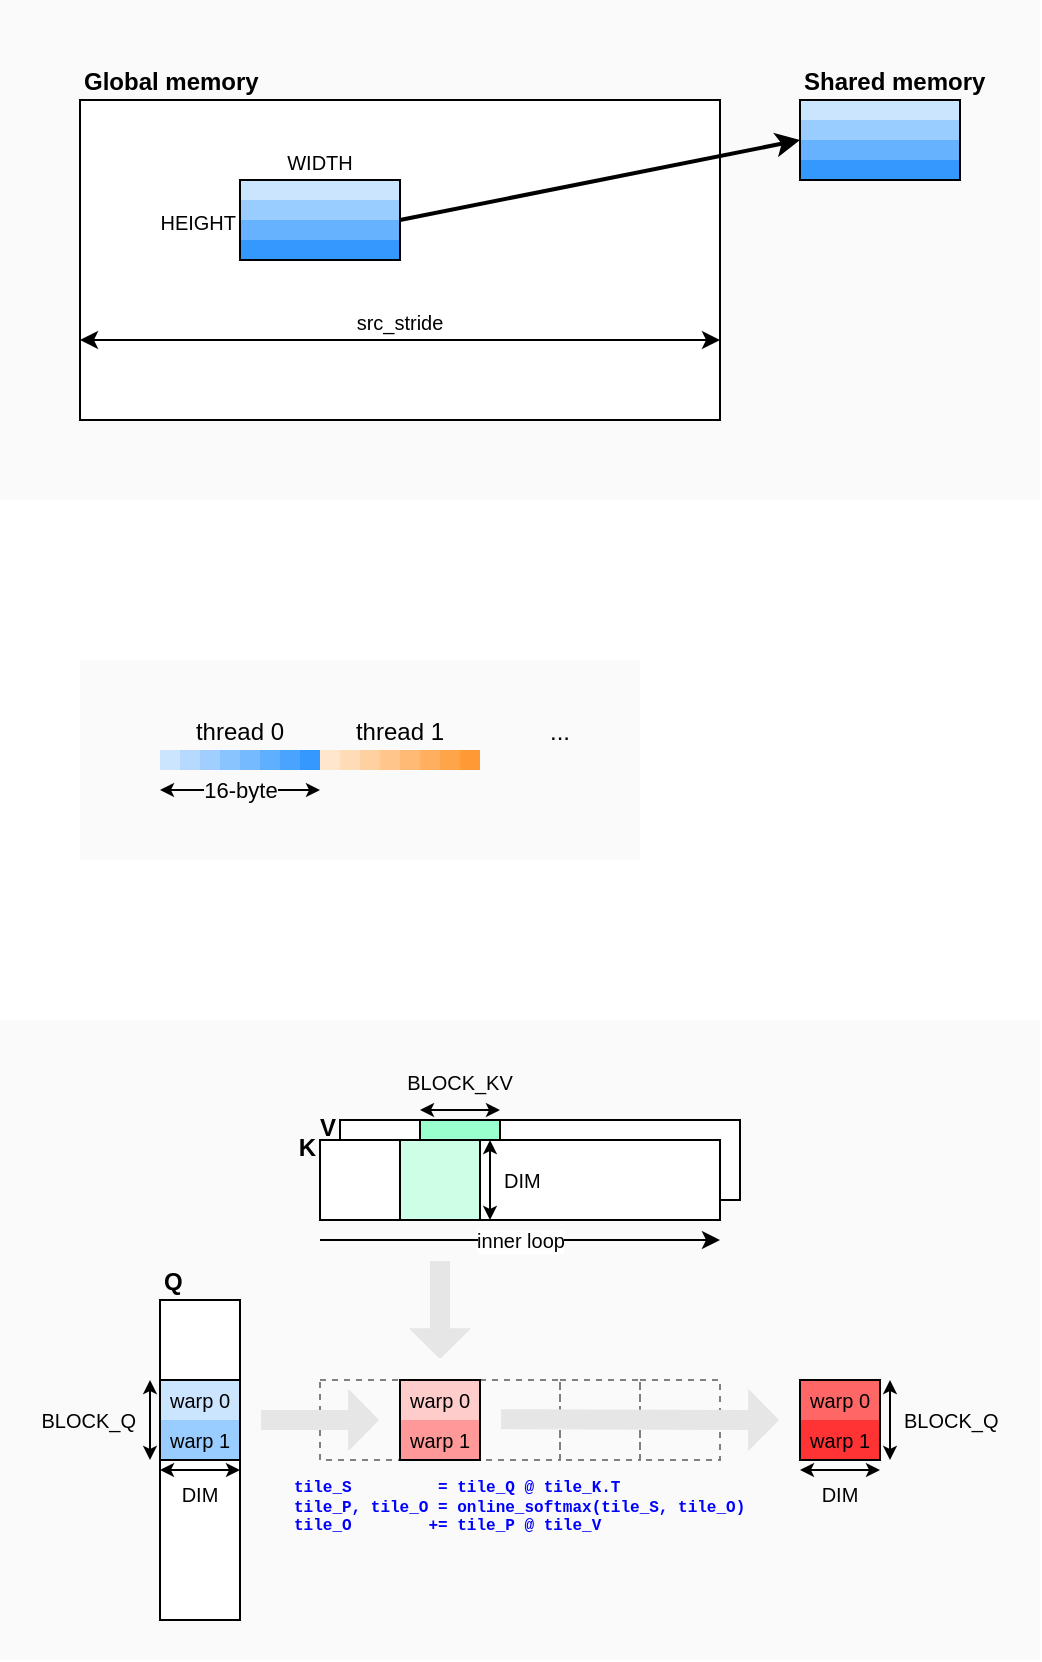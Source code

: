 <mxfile version="26.2.14">
  <diagram name="Page-1" id="mTRPaGfIs2r68YaqRrBq">
    <mxGraphModel dx="1504" dy="1020" grid="1" gridSize="10" guides="1" tooltips="1" connect="1" arrows="1" fold="1" page="1" pageScale="1" pageWidth="827" pageHeight="1169" math="0" shadow="0">
      <root>
        <mxCell id="0" />
        <mxCell id="1" parent="0" />
        <mxCell id="a5m-hGnALrJPA8emmWYi-24" value="" style="rounded=0;whiteSpace=wrap;html=1;strokeColor=none;fillColor=light-dark(#fafafa, #ededed);" vertex="1" parent="1">
          <mxGeometry x="80" y="70" width="520" height="250" as="geometry" />
        </mxCell>
        <mxCell id="a5m-hGnALrJPA8emmWYi-1" value="" style="rounded=0;whiteSpace=wrap;html=1;fillColor=default;" vertex="1" parent="1">
          <mxGeometry x="120" y="120" width="320" height="160" as="geometry" />
        </mxCell>
        <mxCell id="a5m-hGnALrJPA8emmWYi-3" value="Global memory" style="text;html=1;align=left;verticalAlign=bottom;whiteSpace=wrap;rounded=0;fontStyle=1;fontColor=default;" vertex="1" parent="1">
          <mxGeometry x="120" y="90" width="100" height="30" as="geometry" />
        </mxCell>
        <mxCell id="a5m-hGnALrJPA8emmWYi-4" value="" style="rounded=0;whiteSpace=wrap;html=1;fillColor=#CCE5FF;strokeColor=none;" vertex="1" parent="1">
          <mxGeometry x="200" y="160" width="80" height="10" as="geometry" />
        </mxCell>
        <mxCell id="a5m-hGnALrJPA8emmWYi-5" value="" style="rounded=0;whiteSpace=wrap;html=1;fillColor=#99CCFF;strokeColor=none;" vertex="1" parent="1">
          <mxGeometry x="200" y="170" width="80" height="10" as="geometry" />
        </mxCell>
        <mxCell id="a5m-hGnALrJPA8emmWYi-6" value="" style="rounded=0;whiteSpace=wrap;html=1;fillColor=#66B2FF;strokeColor=none;" vertex="1" parent="1">
          <mxGeometry x="200" y="180" width="80" height="10" as="geometry" />
        </mxCell>
        <mxCell id="a5m-hGnALrJPA8emmWYi-7" value="" style="rounded=0;whiteSpace=wrap;html=1;fillColor=#3399FF;strokeColor=none;" vertex="1" parent="1">
          <mxGeometry x="200" y="190" width="80" height="10" as="geometry" />
        </mxCell>
        <mxCell id="a5m-hGnALrJPA8emmWYi-8" value="" style="rounded=0;whiteSpace=wrap;html=1;fillColor=none;" vertex="1" parent="1">
          <mxGeometry x="200" y="160" width="80" height="40" as="geometry" />
        </mxCell>
        <mxCell id="a5m-hGnALrJPA8emmWYi-12" value="" style="rounded=0;whiteSpace=wrap;html=1;fillColor=#CCE5FF;strokeColor=none;" vertex="1" parent="1">
          <mxGeometry x="480" y="120" width="80" height="10" as="geometry" />
        </mxCell>
        <mxCell id="a5m-hGnALrJPA8emmWYi-13" value="" style="rounded=0;whiteSpace=wrap;html=1;fillColor=#99CCFF;strokeColor=none;" vertex="1" parent="1">
          <mxGeometry x="480" y="130" width="80" height="10" as="geometry" />
        </mxCell>
        <mxCell id="a5m-hGnALrJPA8emmWYi-14" value="" style="rounded=0;whiteSpace=wrap;html=1;fillColor=#66B2FF;strokeColor=none;" vertex="1" parent="1">
          <mxGeometry x="480" y="140" width="80" height="10" as="geometry" />
        </mxCell>
        <mxCell id="a5m-hGnALrJPA8emmWYi-15" value="" style="rounded=0;whiteSpace=wrap;html=1;fillColor=#3399FF;strokeColor=none;" vertex="1" parent="1">
          <mxGeometry x="480" y="150" width="80" height="10" as="geometry" />
        </mxCell>
        <mxCell id="a5m-hGnALrJPA8emmWYi-16" value="" style="rounded=0;whiteSpace=wrap;html=1;fillColor=none;" vertex="1" parent="1">
          <mxGeometry x="480" y="120" width="80" height="40" as="geometry" />
        </mxCell>
        <mxCell id="a5m-hGnALrJPA8emmWYi-17" value="Shared memory" style="text;html=1;align=left;verticalAlign=bottom;whiteSpace=wrap;rounded=0;fontStyle=1;fontColor=default;" vertex="1" parent="1">
          <mxGeometry x="480" y="90" width="100" height="30" as="geometry" />
        </mxCell>
        <mxCell id="a5m-hGnALrJPA8emmWYi-18" value="WIDTH" style="text;html=1;align=center;verticalAlign=bottom;whiteSpace=wrap;rounded=0;fontStyle=0;fontSize=10;" vertex="1" parent="1">
          <mxGeometry x="200" y="140" width="80" height="20" as="geometry" />
        </mxCell>
        <mxCell id="a5m-hGnALrJPA8emmWYi-19" value="HEIGHT" style="text;html=1;align=right;verticalAlign=bottom;whiteSpace=wrap;rounded=0;fontStyle=0;fontSize=10;" vertex="1" parent="1">
          <mxGeometry x="140" y="170" width="60" height="20" as="geometry" />
        </mxCell>
        <mxCell id="a5m-hGnALrJPA8emmWYi-21" value="" style="endArrow=classic;html=1;rounded=0;exitX=1;exitY=0.5;exitDx=0;exitDy=0;entryX=0;entryY=0.5;entryDx=0;entryDy=0;strokeWidth=2;" edge="1" parent="1" source="a5m-hGnALrJPA8emmWYi-8" target="a5m-hGnALrJPA8emmWYi-16">
          <mxGeometry width="50" height="50" relative="1" as="geometry">
            <mxPoint x="280" y="190" as="sourcePoint" />
            <mxPoint x="330" y="140" as="targetPoint" />
          </mxGeometry>
        </mxCell>
        <mxCell id="a5m-hGnALrJPA8emmWYi-22" value="" style="endArrow=classic;startArrow=classic;html=1;rounded=0;exitX=0;exitY=0.75;exitDx=0;exitDy=0;entryX=1;entryY=0.75;entryDx=0;entryDy=0;strokeWidth=1;" edge="1" parent="1" source="a5m-hGnALrJPA8emmWYi-1" target="a5m-hGnALrJPA8emmWYi-1">
          <mxGeometry width="50" height="50" relative="1" as="geometry">
            <mxPoint x="240" y="265" as="sourcePoint" />
            <mxPoint x="290" y="215" as="targetPoint" />
          </mxGeometry>
        </mxCell>
        <mxCell id="a5m-hGnALrJPA8emmWYi-23" value="src_stride" style="text;html=1;align=center;verticalAlign=bottom;whiteSpace=wrap;rounded=0;fontStyle=0;fontSize=10;" vertex="1" parent="1">
          <mxGeometry x="250" y="220" width="60" height="20" as="geometry" />
        </mxCell>
        <mxCell id="a5m-hGnALrJPA8emmWYi-26" value="" style="rounded=0;whiteSpace=wrap;html=1;strokeColor=none;fillColor=#FAFAFA;" vertex="1" parent="1">
          <mxGeometry x="120" y="400" width="280" height="100" as="geometry" />
        </mxCell>
        <mxCell id="a5m-hGnALrJPA8emmWYi-27" value="" style="rounded=0;whiteSpace=wrap;html=1;strokeColor=none;fillColor=#CCE5FF;" vertex="1" parent="1">
          <mxGeometry x="160" y="445" width="10" height="10" as="geometry" />
        </mxCell>
        <mxCell id="a5m-hGnALrJPA8emmWYi-28" value="" style="rounded=0;whiteSpace=wrap;html=1;strokeColor=none;fillColor=#B6DAFF;" vertex="1" parent="1">
          <mxGeometry x="170" y="445" width="10" height="10" as="geometry" />
        </mxCell>
        <mxCell id="a5m-hGnALrJPA8emmWYi-29" value="" style="rounded=0;whiteSpace=wrap;html=1;strokeColor=none;fillColor=#A0CFFF;" vertex="1" parent="1">
          <mxGeometry x="180" y="445" width="10" height="10" as="geometry" />
        </mxCell>
        <mxCell id="a5m-hGnALrJPA8emmWYi-30" value="" style="rounded=0;whiteSpace=wrap;html=1;strokeColor=none;fillColor=#3399FF;" vertex="1" parent="1">
          <mxGeometry x="230" y="445" width="10" height="10" as="geometry" />
        </mxCell>
        <mxCell id="a5m-hGnALrJPA8emmWYi-35" value="" style="rounded=0;whiteSpace=wrap;html=1;strokeColor=none;fillColor=#49A4FF;" vertex="1" parent="1">
          <mxGeometry x="220" y="445" width="10" height="10" as="geometry" />
        </mxCell>
        <mxCell id="a5m-hGnALrJPA8emmWYi-36" value="" style="rounded=0;whiteSpace=wrap;html=1;strokeColor=none;fillColor=#5FAFFF;" vertex="1" parent="1">
          <mxGeometry x="210" y="445" width="10" height="10" as="geometry" />
        </mxCell>
        <mxCell id="a5m-hGnALrJPA8emmWYi-37" value="" style="rounded=0;whiteSpace=wrap;html=1;strokeColor=none;fillColor=#75BAFF;" vertex="1" parent="1">
          <mxGeometry x="200" y="445" width="10" height="10" as="geometry" />
        </mxCell>
        <mxCell id="a5m-hGnALrJPA8emmWYi-38" value="" style="rounded=0;whiteSpace=wrap;html=1;strokeColor=none;fillColor=#8AC4FF;" vertex="1" parent="1">
          <mxGeometry x="190" y="445" width="10" height="10" as="geometry" />
        </mxCell>
        <mxCell id="a5m-hGnALrJPA8emmWYi-39" value="thread 0" style="text;html=1;align=center;verticalAlign=bottom;whiteSpace=wrap;rounded=0;" vertex="1" parent="1">
          <mxGeometry x="170" y="415" width="60" height="30" as="geometry" />
        </mxCell>
        <mxCell id="a5m-hGnALrJPA8emmWYi-40" value="" style="rounded=0;whiteSpace=wrap;html=1;strokeColor=none;fillColor=#FFE6CC;" vertex="1" parent="1">
          <mxGeometry x="240" y="445" width="10" height="10" as="geometry" />
        </mxCell>
        <mxCell id="a5m-hGnALrJPA8emmWYi-41" value="" style="rounded=0;whiteSpace=wrap;html=1;strokeColor=none;fillColor=#FFDBB6;" vertex="1" parent="1">
          <mxGeometry x="250" y="445" width="10" height="10" as="geometry" />
        </mxCell>
        <mxCell id="a5m-hGnALrJPA8emmWYi-42" value="" style="rounded=0;whiteSpace=wrap;html=1;strokeColor=none;fillColor=#FFD0A0;" vertex="1" parent="1">
          <mxGeometry x="260" y="445" width="10" height="10" as="geometry" />
        </mxCell>
        <mxCell id="a5m-hGnALrJPA8emmWYi-43" value="" style="rounded=0;whiteSpace=wrap;html=1;strokeColor=none;fillColor=#FF9933;" vertex="1" parent="1">
          <mxGeometry x="310" y="445" width="10" height="10" as="geometry" />
        </mxCell>
        <mxCell id="a5m-hGnALrJPA8emmWYi-44" value="" style="rounded=0;whiteSpace=wrap;html=1;strokeColor=none;fillColor=#FFA449;" vertex="1" parent="1">
          <mxGeometry x="300" y="445" width="10" height="10" as="geometry" />
        </mxCell>
        <mxCell id="a5m-hGnALrJPA8emmWYi-45" value="" style="rounded=0;whiteSpace=wrap;html=1;strokeColor=none;fillColor=#FFAF5F;" vertex="1" parent="1">
          <mxGeometry x="290" y="445" width="10" height="10" as="geometry" />
        </mxCell>
        <mxCell id="a5m-hGnALrJPA8emmWYi-46" value="" style="rounded=0;whiteSpace=wrap;html=1;strokeColor=none;fillColor=#FFBA75;" vertex="1" parent="1">
          <mxGeometry x="280" y="445" width="10" height="10" as="geometry" />
        </mxCell>
        <mxCell id="a5m-hGnALrJPA8emmWYi-47" value="" style="rounded=0;whiteSpace=wrap;html=1;strokeColor=none;fillColor=#FFC58A;" vertex="1" parent="1">
          <mxGeometry x="270" y="445" width="10" height="10" as="geometry" />
        </mxCell>
        <mxCell id="a5m-hGnALrJPA8emmWYi-48" value="thread 1" style="text;html=1;align=center;verticalAlign=bottom;whiteSpace=wrap;rounded=0;" vertex="1" parent="1">
          <mxGeometry x="250" y="415" width="60" height="30" as="geometry" />
        </mxCell>
        <mxCell id="a5m-hGnALrJPA8emmWYi-50" value="..." style="text;html=1;align=center;verticalAlign=bottom;whiteSpace=wrap;rounded=0;" vertex="1" parent="1">
          <mxGeometry x="330" y="415" width="60" height="30" as="geometry" />
        </mxCell>
        <mxCell id="a5m-hGnALrJPA8emmWYi-51" value="16-byte" style="endArrow=classic;startArrow=classic;html=1;rounded=0;labelBackgroundColor=#FAFAFA;endSize=4;startSize=4;" edge="1" parent="1">
          <mxGeometry width="50" height="50" relative="1" as="geometry">
            <mxPoint x="160" y="465" as="sourcePoint" />
            <mxPoint x="240" y="465" as="targetPoint" />
          </mxGeometry>
        </mxCell>
        <mxCell id="a5m-hGnALrJPA8emmWYi-145" value="" style="rounded=0;whiteSpace=wrap;html=1;strokeColor=none;fillColor=#FAFAFA;" vertex="1" parent="1">
          <mxGeometry x="80" y="580" width="520" height="320" as="geometry" />
        </mxCell>
        <mxCell id="a5m-hGnALrJPA8emmWYi-146" value="" style="rounded=0;whiteSpace=wrap;html=1;" vertex="1" parent="1">
          <mxGeometry x="160" y="720" width="40" height="160" as="geometry" />
        </mxCell>
        <mxCell id="a5m-hGnALrJPA8emmWYi-147" value="" style="rounded=0;whiteSpace=wrap;html=1;" vertex="1" parent="1">
          <mxGeometry x="250" y="630" width="200" height="40" as="geometry" />
        </mxCell>
        <mxCell id="a5m-hGnALrJPA8emmWYi-148" value="" style="rounded=0;whiteSpace=wrap;html=1;strokeColor=default;fillColor=#99FFCC;" vertex="1" parent="1">
          <mxGeometry x="290" y="630" width="40" height="40" as="geometry" />
        </mxCell>
        <mxCell id="a5m-hGnALrJPA8emmWYi-149" value="" style="rounded=0;whiteSpace=wrap;html=1;" vertex="1" parent="1">
          <mxGeometry x="240" y="640" width="200" height="40" as="geometry" />
        </mxCell>
        <mxCell id="a5m-hGnALrJPA8emmWYi-150" value="" style="rounded=0;whiteSpace=wrap;html=1;strokeColor=none;fillColor=#CCE5FF;" vertex="1" parent="1">
          <mxGeometry x="160" y="760" width="40" height="20" as="geometry" />
        </mxCell>
        <mxCell id="a5m-hGnALrJPA8emmWYi-151" value="" style="rounded=0;whiteSpace=wrap;html=1;strokeColor=none;fillColor=#99CCFF;" vertex="1" parent="1">
          <mxGeometry x="160" y="780" width="40" height="20" as="geometry" />
        </mxCell>
        <mxCell id="a5m-hGnALrJPA8emmWYi-152" value="" style="rounded=0;whiteSpace=wrap;html=1;fillColor=none;" vertex="1" parent="1">
          <mxGeometry x="160" y="760" width="40" height="40" as="geometry" />
        </mxCell>
        <mxCell id="a5m-hGnALrJPA8emmWYi-153" value="" style="rounded=0;whiteSpace=wrap;html=1;strokeColor=default;fillColor=#CCFFE6;" vertex="1" parent="1">
          <mxGeometry x="280" y="640" width="40" height="40" as="geometry" />
        </mxCell>
        <mxCell id="a5m-hGnALrJPA8emmWYi-154" value="BLOCK_KV" style="text;html=1;align=center;verticalAlign=bottom;whiteSpace=wrap;rounded=0;fontSize=10;" vertex="1" parent="1">
          <mxGeometry x="275" y="600" width="70" height="20" as="geometry" />
        </mxCell>
        <mxCell id="a5m-hGnALrJPA8emmWYi-155" value="inner loop" style="endArrow=classic;html=1;rounded=0;fontSize=10;" edge="1" parent="1">
          <mxGeometry width="50" height="50" relative="1" as="geometry">
            <mxPoint x="240" y="690" as="sourcePoint" />
            <mxPoint x="440" y="690" as="targetPoint" />
            <mxPoint as="offset" />
          </mxGeometry>
        </mxCell>
        <mxCell id="a5m-hGnALrJPA8emmWYi-156" value="Q" style="text;html=1;align=left;verticalAlign=bottom;whiteSpace=wrap;rounded=0;fontStyle=1" vertex="1" parent="1">
          <mxGeometry x="160" y="690" width="40" height="30" as="geometry" />
        </mxCell>
        <mxCell id="a5m-hGnALrJPA8emmWYi-157" value="K" style="text;html=1;align=right;verticalAlign=top;whiteSpace=wrap;rounded=0;fontStyle=1" vertex="1" parent="1">
          <mxGeometry x="200" y="630" width="40" height="30" as="geometry" />
        </mxCell>
        <mxCell id="a5m-hGnALrJPA8emmWYi-158" value="V" style="text;html=1;align=right;verticalAlign=top;whiteSpace=wrap;rounded=0;fontStyle=1" vertex="1" parent="1">
          <mxGeometry x="210" y="620" width="40" height="30" as="geometry" />
        </mxCell>
        <mxCell id="a5m-hGnALrJPA8emmWYi-159" value="BLOCK_Q" style="text;html=1;align=right;verticalAlign=middle;whiteSpace=wrap;rounded=0;fontSize=10;" vertex="1" parent="1">
          <mxGeometry x="95" y="765" width="55" height="30" as="geometry" />
        </mxCell>
        <mxCell id="a5m-hGnALrJPA8emmWYi-160" value="warp 0" style="text;html=1;align=center;verticalAlign=middle;whiteSpace=wrap;rounded=0;fontSize=10;" vertex="1" parent="1">
          <mxGeometry x="160" y="760" width="40" height="20" as="geometry" />
        </mxCell>
        <mxCell id="a5m-hGnALrJPA8emmWYi-161" value="warp 1" style="text;html=1;align=center;verticalAlign=middle;whiteSpace=wrap;rounded=0;fontSize=10;" vertex="1" parent="1">
          <mxGeometry x="160" y="780" width="40" height="20" as="geometry" />
        </mxCell>
        <mxCell id="a5m-hGnALrJPA8emmWYi-162" value="DIM" style="text;html=1;align=center;verticalAlign=top;whiteSpace=wrap;rounded=0;fontSize=10;" vertex="1" parent="1">
          <mxGeometry x="160" y="805" width="40" height="20" as="geometry" />
        </mxCell>
        <mxCell id="a5m-hGnALrJPA8emmWYi-163" value="DIM" style="text;html=1;align=left;verticalAlign=middle;whiteSpace=wrap;rounded=0;fontSize=10;" vertex="1" parent="1">
          <mxGeometry x="330" y="650" width="30" height="20" as="geometry" />
        </mxCell>
        <mxCell id="a5m-hGnALrJPA8emmWYi-164" value="" style="rounded=0;whiteSpace=wrap;html=1;strokeColor=none;fillColor=#FF6666;" vertex="1" parent="1">
          <mxGeometry x="480" y="760" width="40" height="20" as="geometry" />
        </mxCell>
        <mxCell id="a5m-hGnALrJPA8emmWYi-165" value="" style="rounded=0;whiteSpace=wrap;html=1;strokeColor=none;fillColor=#FF3333;" vertex="1" parent="1">
          <mxGeometry x="480" y="780" width="40" height="20" as="geometry" />
        </mxCell>
        <mxCell id="a5m-hGnALrJPA8emmWYi-166" value="" style="rounded=0;whiteSpace=wrap;html=1;fillColor=none;" vertex="1" parent="1">
          <mxGeometry x="480" y="760" width="40" height="40" as="geometry" />
        </mxCell>
        <mxCell id="a5m-hGnALrJPA8emmWYi-167" value="" style="rounded=0;whiteSpace=wrap;html=1;strokeColor=none;fillColor=#FFCCCC;" vertex="1" parent="1">
          <mxGeometry x="280" y="760" width="40" height="20" as="geometry" />
        </mxCell>
        <mxCell id="a5m-hGnALrJPA8emmWYi-168" value="" style="rounded=0;whiteSpace=wrap;html=1;strokeColor=none;fillColor=#FF9999;" vertex="1" parent="1">
          <mxGeometry x="280" y="780" width="40" height="20" as="geometry" />
        </mxCell>
        <mxCell id="a5m-hGnALrJPA8emmWYi-169" value="" style="endArrow=classic;startArrow=classic;html=1;rounded=0;endSize=4;startSize=4;fontSize=10;" edge="1" parent="1">
          <mxGeometry width="50" height="50" relative="1" as="geometry">
            <mxPoint x="155" y="800" as="sourcePoint" />
            <mxPoint x="155" y="760" as="targetPoint" />
          </mxGeometry>
        </mxCell>
        <mxCell id="a5m-hGnALrJPA8emmWYi-170" value="" style="endArrow=classic;startArrow=classic;html=1;rounded=0;endSize=4;startSize=4;fontSize=10;" edge="1" parent="1">
          <mxGeometry width="50" height="50" relative="1" as="geometry">
            <mxPoint x="160" y="805" as="sourcePoint" />
            <mxPoint x="200" y="805" as="targetPoint" />
          </mxGeometry>
        </mxCell>
        <mxCell id="a5m-hGnALrJPA8emmWYi-171" value="" style="endArrow=classic;startArrow=classic;html=1;rounded=0;endSize=4;startSize=4;fontSize=10;" edge="1" parent="1">
          <mxGeometry width="50" height="50" relative="1" as="geometry">
            <mxPoint x="290" y="625" as="sourcePoint" />
            <mxPoint x="330" y="625" as="targetPoint" />
          </mxGeometry>
        </mxCell>
        <mxCell id="a5m-hGnALrJPA8emmWYi-172" value="" style="endArrow=classic;startArrow=classic;html=1;rounded=0;endSize=4;startSize=4;fontSize=10;" edge="1" parent="1">
          <mxGeometry width="50" height="50" relative="1" as="geometry">
            <mxPoint x="325" y="680" as="sourcePoint" />
            <mxPoint x="325" y="640" as="targetPoint" />
          </mxGeometry>
        </mxCell>
        <mxCell id="a5m-hGnALrJPA8emmWYi-173" value="" style="shape=flexArrow;endArrow=classic;html=1;rounded=0;endWidth=20.222;endSize=4.802;startSize=0;fillColor=#E6E6E6;gradientColor=none;strokeColor=none;" edge="1" parent="1">
          <mxGeometry width="50" height="50" relative="1" as="geometry">
            <mxPoint x="300" y="700" as="sourcePoint" />
            <mxPoint x="300" y="750" as="targetPoint" />
          </mxGeometry>
        </mxCell>
        <mxCell id="a5m-hGnALrJPA8emmWYi-174" value="" style="rounded=0;whiteSpace=wrap;html=1;fillColor=none;dashed=1;strokeColor=#808080;" vertex="1" parent="1">
          <mxGeometry x="240" y="760" width="40" height="40" as="geometry" />
        </mxCell>
        <mxCell id="a5m-hGnALrJPA8emmWYi-175" value="" style="shape=flexArrow;endArrow=classic;html=1;rounded=0;endWidth=20.222;endSize=4.802;startSize=0;fillColor=#E6E6E6;gradientColor=none;strokeColor=none;" edge="1" parent="1">
          <mxGeometry width="50" height="50" relative="1" as="geometry">
            <mxPoint x="210" y="780" as="sourcePoint" />
            <mxPoint x="270" y="780" as="targetPoint" />
          </mxGeometry>
        </mxCell>
        <mxCell id="a5m-hGnALrJPA8emmWYi-176" value="" style="rounded=0;whiteSpace=wrap;html=1;fillColor=none;dashed=1;strokeColor=#808080;" vertex="1" parent="1">
          <mxGeometry x="320" y="760" width="40" height="40" as="geometry" />
        </mxCell>
        <mxCell id="a5m-hGnALrJPA8emmWYi-177" value="" style="rounded=0;whiteSpace=wrap;html=1;fillColor=none;dashed=1;strokeColor=#808080;" vertex="1" parent="1">
          <mxGeometry x="360" y="760" width="40" height="40" as="geometry" />
        </mxCell>
        <mxCell id="a5m-hGnALrJPA8emmWYi-178" value="" style="rounded=0;whiteSpace=wrap;html=1;fillColor=none;dashed=1;strokeColor=#808080;" vertex="1" parent="1">
          <mxGeometry x="400" y="760" width="40" height="40" as="geometry" />
        </mxCell>
        <mxCell id="a5m-hGnALrJPA8emmWYi-179" value="" style="rounded=0;whiteSpace=wrap;html=1;fillColor=none;" vertex="1" parent="1">
          <mxGeometry x="280" y="760" width="40" height="40" as="geometry" />
        </mxCell>
        <mxCell id="a5m-hGnALrJPA8emmWYi-180" value="" style="shape=flexArrow;endArrow=classic;html=1;rounded=0;endWidth=20.222;endSize=4.802;startSize=0;fillColor=#E6E6E6;gradientColor=none;strokeColor=none;" edge="1" parent="1">
          <mxGeometry width="50" height="50" relative="1" as="geometry">
            <mxPoint x="330" y="779.65" as="sourcePoint" />
            <mxPoint x="470" y="780" as="targetPoint" />
          </mxGeometry>
        </mxCell>
        <mxCell id="a5m-hGnALrJPA8emmWYi-181" value="warp 0" style="text;html=1;align=center;verticalAlign=middle;whiteSpace=wrap;rounded=0;fontSize=10;" vertex="1" parent="1">
          <mxGeometry x="480" y="760" width="40" height="20" as="geometry" />
        </mxCell>
        <mxCell id="a5m-hGnALrJPA8emmWYi-182" value="warp 1" style="text;html=1;align=center;verticalAlign=middle;whiteSpace=wrap;rounded=0;fontSize=10;" vertex="1" parent="1">
          <mxGeometry x="480" y="780" width="40" height="20" as="geometry" />
        </mxCell>
        <mxCell id="a5m-hGnALrJPA8emmWYi-183" value="warp 0" style="text;html=1;align=center;verticalAlign=middle;whiteSpace=wrap;rounded=0;fontSize=10;" vertex="1" parent="1">
          <mxGeometry x="280" y="760" width="40" height="20" as="geometry" />
        </mxCell>
        <mxCell id="a5m-hGnALrJPA8emmWYi-184" value="warp 1" style="text;html=1;align=center;verticalAlign=middle;whiteSpace=wrap;rounded=0;fontSize=10;" vertex="1" parent="1">
          <mxGeometry x="280" y="780" width="40" height="20" as="geometry" />
        </mxCell>
        <mxCell id="a5m-hGnALrJPA8emmWYi-185" value="DIM" style="text;html=1;align=center;verticalAlign=top;whiteSpace=wrap;rounded=0;fontSize=10;" vertex="1" parent="1">
          <mxGeometry x="480" y="805" width="40" height="20" as="geometry" />
        </mxCell>
        <mxCell id="a5m-hGnALrJPA8emmWYi-186" value="" style="endArrow=classic;startArrow=classic;html=1;rounded=0;endSize=4;startSize=4;fontSize=10;" edge="1" parent="1">
          <mxGeometry width="50" height="50" relative="1" as="geometry">
            <mxPoint x="480" y="805" as="sourcePoint" />
            <mxPoint x="520" y="805" as="targetPoint" />
          </mxGeometry>
        </mxCell>
        <mxCell id="a5m-hGnALrJPA8emmWYi-187" value="BLOCK_Q" style="text;html=1;align=left;verticalAlign=middle;whiteSpace=wrap;rounded=0;fontSize=10;" vertex="1" parent="1">
          <mxGeometry x="530" y="765" width="55" height="30" as="geometry" />
        </mxCell>
        <mxCell id="a5m-hGnALrJPA8emmWYi-188" value="" style="endArrow=classic;startArrow=classic;html=1;rounded=0;endSize=4;startSize=4;fontSize=10;" edge="1" parent="1">
          <mxGeometry width="50" height="50" relative="1" as="geometry">
            <mxPoint x="525" y="800" as="sourcePoint" />
            <mxPoint x="525" y="760" as="targetPoint" />
          </mxGeometry>
        </mxCell>
        <mxCell id="a5m-hGnALrJPA8emmWYi-189" value="&lt;font&gt;tile_S&amp;nbsp; &amp;nbsp; &amp;nbsp; &amp;nbsp; &amp;nbsp;= tile_Q @ tile_K.T&lt;/font&gt;&lt;div&gt;&lt;font&gt;tile_P, tile_O = online_softmax(tile_S, tile_O)&lt;br&gt;&lt;/font&gt;&lt;div&gt;&lt;font&gt;tile_O&amp;nbsp; &amp;nbsp; &amp;nbsp; &amp;nbsp; += tile_P @ tile_V&lt;/font&gt;&lt;/div&gt;&lt;/div&gt;" style="text;html=1;align=left;verticalAlign=middle;whiteSpace=wrap;rounded=0;fontSize=8;fontStyle=1;fontFamily=Courier New;fontColor=#0000FF;" vertex="1" parent="1">
          <mxGeometry x="225" y="800" width="230" height="45" as="geometry" />
        </mxCell>
      </root>
    </mxGraphModel>
  </diagram>
</mxfile>
